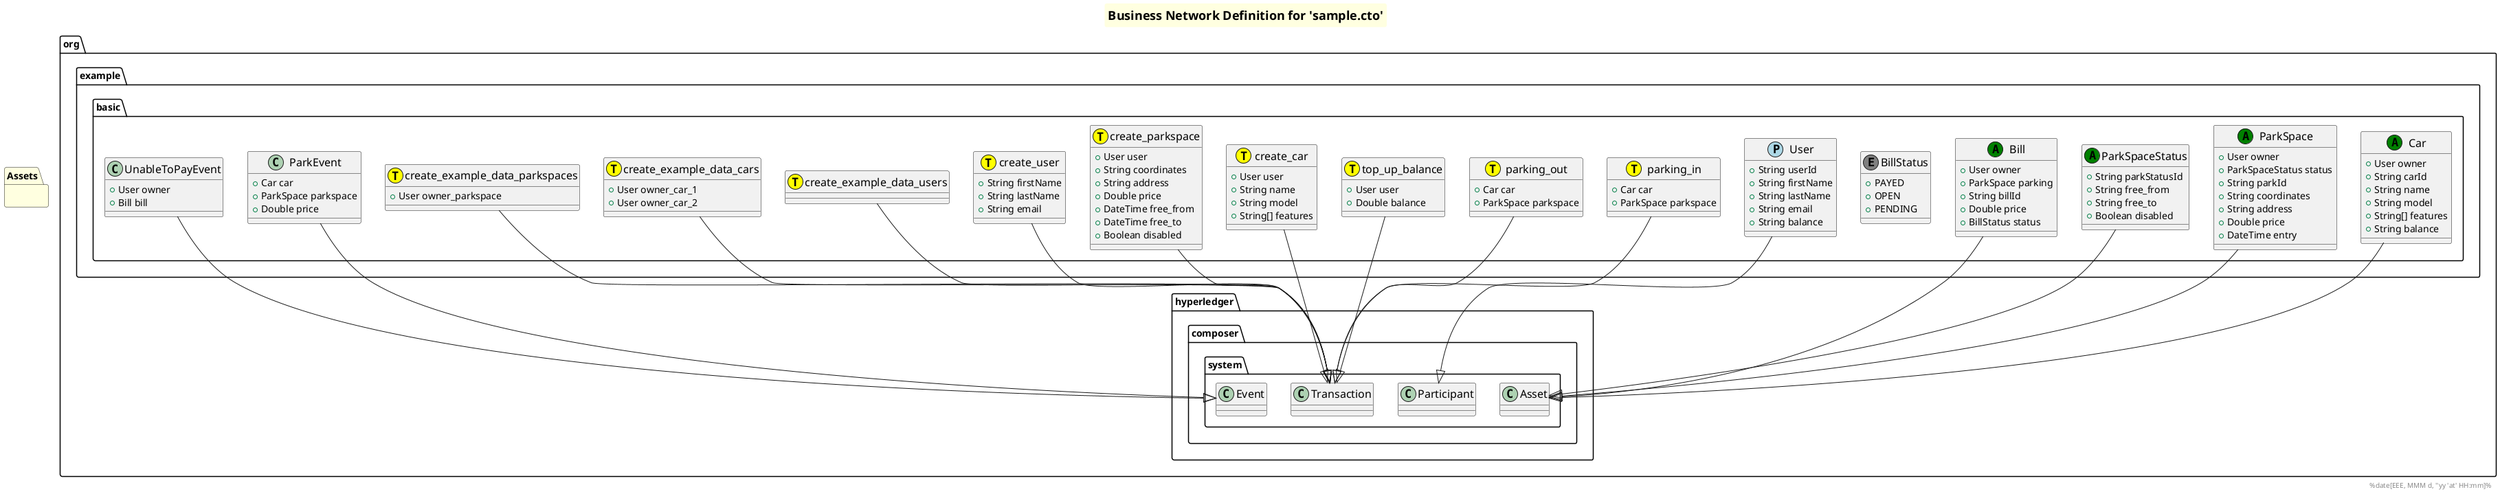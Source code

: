 @startuml composer
'** Auto generated content, any changes may be lost **'
!define DATE %date[EEE, MMM d, ''yy 'at' HH:mm]%
skinparam class {
  Font {
    Color Black
    Style Plain
    Size 16
  }
}
skinparam title {
  BackgroundColor LightYellow
  BorderThickness 0.5
  BorderRoundCorner 6
  FontColor Black
  FontSize 18
}
title
Business Network Definition for 'sample.cto'
end title

package "Assets" {
   
}

class org.example.basic.Car << (A,green) >> {
   + User owner
   + String carId
   + String name
   + String model
   + String[] features
   + String balance
}
org.example.basic.Car --|> org.hyperledger.composer.system.Asset
class org.example.basic.ParkSpace << (A,green) >> {
   + User owner
   + ParkSpaceStatus status
   + String parkId
   + String coordinates
   + String address
   + Double price
   + DateTime entry
}
org.example.basic.ParkSpace --|> org.hyperledger.composer.system.Asset
class org.example.basic.ParkSpaceStatus << (A,green) >> {
   + String parkStatusId
   + String free_from
   + String free_to
   + Boolean disabled
}
org.example.basic.ParkSpaceStatus --|> org.hyperledger.composer.system.Asset
class org.example.basic.Bill << (A,green) >> {
   + User owner
   + ParkSpace parking
   + String billId
   + Double price
   + BillStatus status
}
org.example.basic.Bill --|> org.hyperledger.composer.system.Asset
class org.example.basic.BillStatus << (E,grey) >> {
   + PAYED
   + OPEN
   + PENDING
}
class org.example.basic.User << (P,lightblue) >> {
   + String userId
   + String firstName
   + String lastName
   + String email
   + String balance
}
org.example.basic.User --|> org.hyperledger.composer.system.Participant
class org.example.basic.parking_in << (T,yellow) >> {
   + Car car
   + ParkSpace parkspace
}
org.example.basic.parking_in --|> org.hyperledger.composer.system.Transaction
class org.example.basic.parking_out << (T,yellow) >> {
   + Car car
   + ParkSpace parkspace
}
org.example.basic.parking_out --|> org.hyperledger.composer.system.Transaction
class org.example.basic.top_up_balance << (T,yellow) >> {
   + User user
   + Double balance
}
org.example.basic.top_up_balance --|> org.hyperledger.composer.system.Transaction
class org.example.basic.create_car << (T,yellow) >> {
   + User user
   + String name
   + String model
   + String[] features
}
org.example.basic.create_car --|> org.hyperledger.composer.system.Transaction
class org.example.basic.create_parkspace << (T,yellow) >> {
   + User user
   + String coordinates
   + String address
   + Double price
   + DateTime free_from
   + DateTime free_to
   + Boolean disabled
}
org.example.basic.create_parkspace --|> org.hyperledger.composer.system.Transaction
class org.example.basic.create_user << (T,yellow) >> {
   + String firstName
   + String lastName
   + String email
}
org.example.basic.create_user --|> org.hyperledger.composer.system.Transaction
class org.example.basic.create_example_data_users << (T,yellow) >> {
}
org.example.basic.create_example_data_users --|> org.hyperledger.composer.system.Transaction
class org.example.basic.create_example_data_cars << (T,yellow) >> {
   + User owner_car_1
   + User owner_car_2
}
org.example.basic.create_example_data_cars --|> org.hyperledger.composer.system.Transaction
class org.example.basic.create_example_data_parkspaces << (T,yellow) >> {
   + User owner_parkspace
}
org.example.basic.create_example_data_parkspaces --|> org.hyperledger.composer.system.Transaction
class org.example.basic.ParkEvent {
   + Car car
   + ParkSpace parkspace
   + Double price
}
org.example.basic.ParkEvent --|> org.hyperledger.composer.system.Event
class org.example.basic.UnableToPayEvent {
   + User owner
   + Bill bill
}
org.example.basic.UnableToPayEvent --|> org.hyperledger.composer.system.Event
right footer DATE
@enduml

